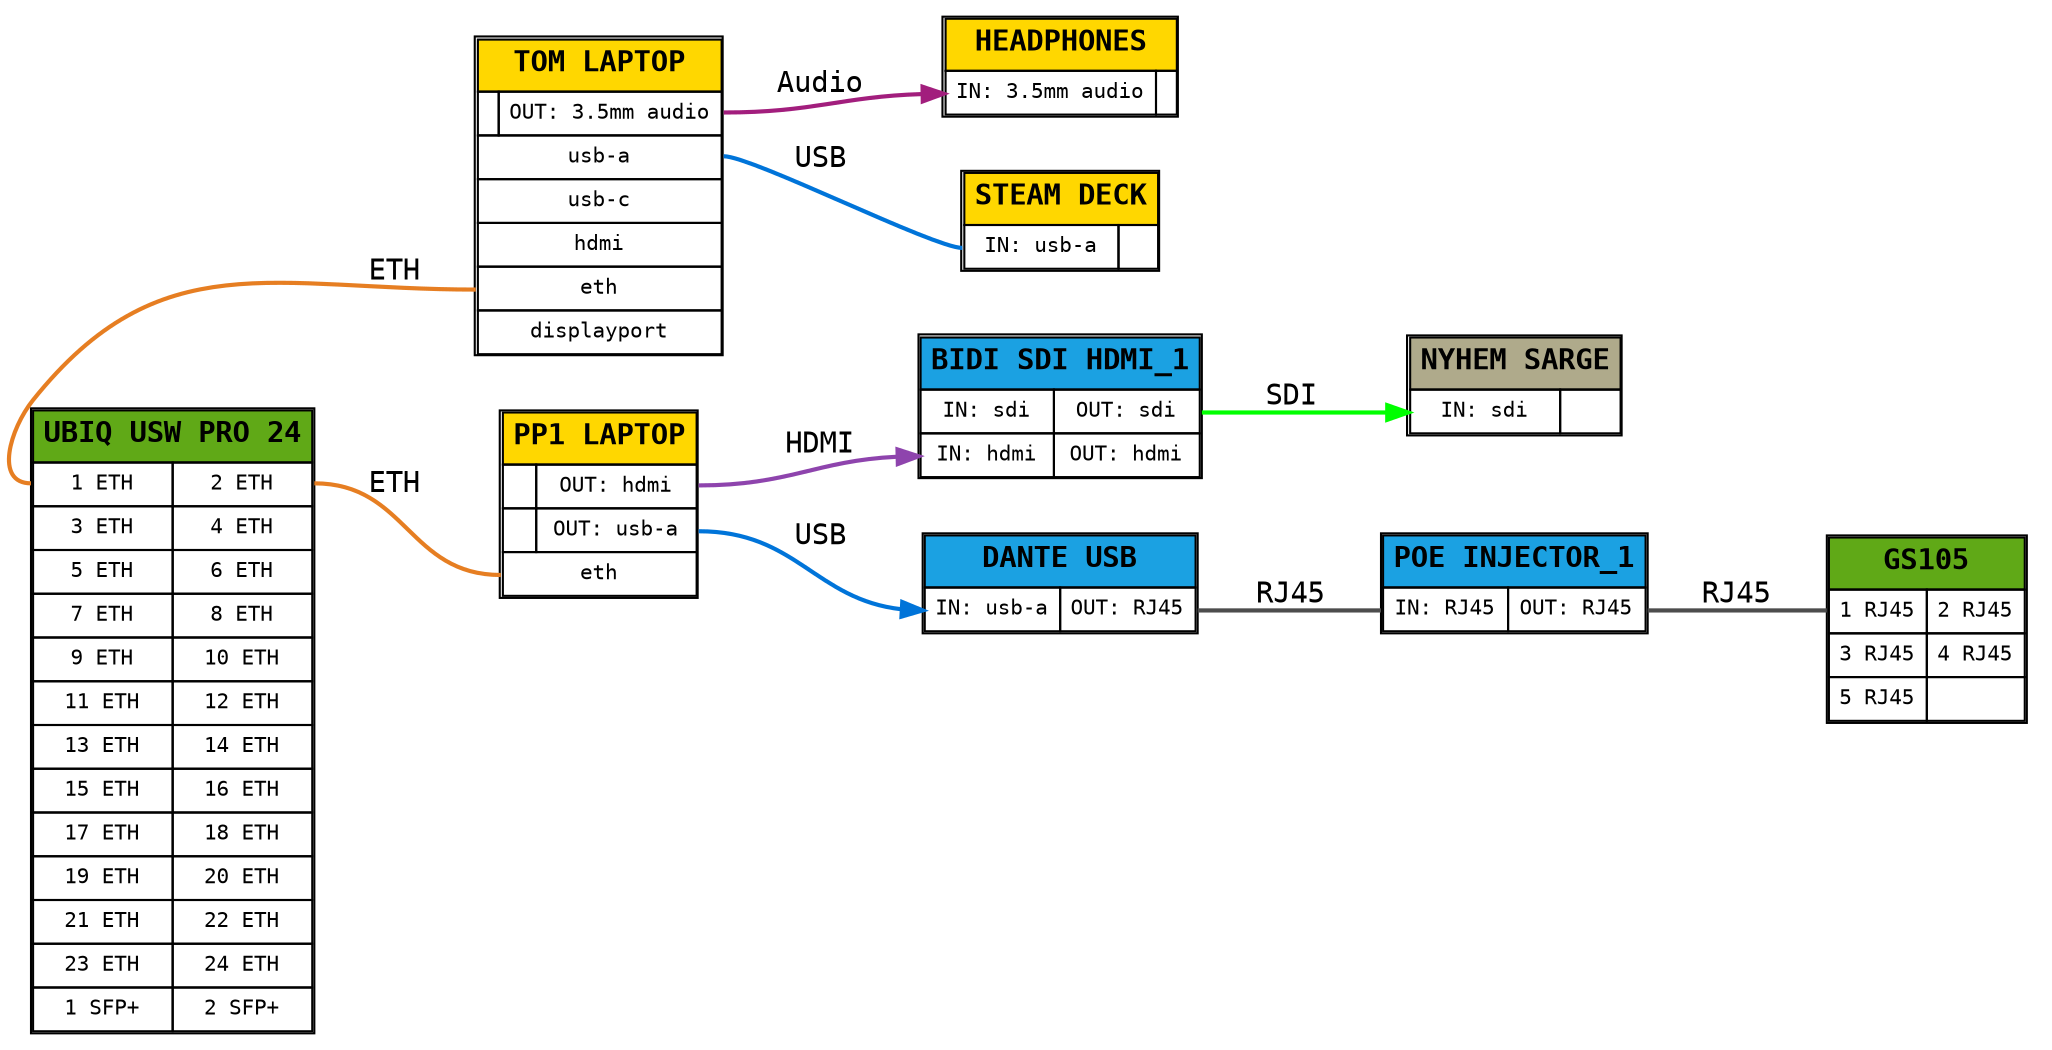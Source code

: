 digraph G {
    rankdir = LR;
    node [shape = plaintext; fontname = "monospace";];


    
    UBIQ_USW_PRO_24 [label = <
        <table border="1" cellborder="1" cellspacing="0" cellpadding="4">
        <tr><td bgcolor="#60A917" colspan="2"><font point-size="14"><b>UBIQ USW PRO 24</b></font></td></tr>
        <tr>
            <td port="eth_1"><font point-size="10">1 ETH</font></td>
            <td port="eth_2"><font point-size="10">2 ETH</font></td>
        </tr>
        <tr>
            <td port="eth_3"><font point-size="10">3 ETH</font></td>
            <td port="eth_4"><font point-size="10">4 ETH</font></td>
        </tr>
        <tr>
            <td port="eth_5"><font point-size="10">5 ETH</font></td>
            <td port="eth_6"><font point-size="10">6 ETH</font></td>
        </tr>
        <tr>
            <td port="eth_7"><font point-size="10">7 ETH</font></td>
            <td port="eth_8"><font point-size="10">8 ETH</font></td>
        </tr>
        <tr>
            <td port="eth_9"><font point-size="10">9 ETH</font></td>
            <td port="eth_10"><font point-size="10">10 ETH</font></td>
        </tr>
        <tr>
            <td port="eth_11"><font point-size="10">11 ETH</font></td>
            <td port="eth_12"><font point-size="10">12 ETH</font></td>
        </tr>
        <tr>
            <td port="eth_13"><font point-size="10">13 ETH</font></td>
            <td port="eth_14"><font point-size="10">14 ETH</font></td>
        </tr>
        <tr>
            <td port="eth_15"><font point-size="10">15 ETH</font></td>
            <td port="eth_16"><font point-size="10">16 ETH</font></td>
        </tr>
        <tr>
            <td port="eth_17"><font point-size="10">17 ETH</font></td>
            <td port="eth_18"><font point-size="10">18 ETH</font></td>
        </tr>
        <tr>
            <td port="eth_19"><font point-size="10">19 ETH</font></td>
            <td port="eth_20"><font point-size="10">20 ETH</font></td>
        </tr>
        <tr>
            <td port="eth_21"><font point-size="10">21 ETH</font></td>
            <td port="eth_22"><font point-size="10">22 ETH</font></td>
        </tr>
        <tr>
            <td port="eth_23"><font point-size="10">23 ETH</font></td>
            <td port="eth_24"><font point-size="10">24 ETH</font></td>
        </tr>
        <tr>
            <td port="sfp+_1"><font point-size="10">1 SFP+</font></td>
            <td port="sfp+_2"><font point-size="10">2 SFP+</font></td>
        </tr>
        </table>
        >;];

    
    STEAM_DECK [label = <
        <table border="1" cellborder="1" cellspacing="0" cellpadding="4">
        <tr><td bgcolor="#FFD700" colspan="2"><font point-size="14"><b>STEAM DECK</b></font></td></tr>
        <tr>
            <td port="in_usb_a"><font point-size="10">IN: usb-a</font></td>
            <td></td>
        </tr>
        </table>
        >;];

    
    TOM_LAPTOP [label = <
        <table border="1" cellborder="1" cellspacing="0" cellpadding="4">
        <tr><td bgcolor="#FFD700" colspan="2"><font point-size="14"><b>TOM LAPTOP</b></font></td></tr>
        <tr>
            <td></td>
            <td port="out_port_3_5mm_audio"><font point-size="10">OUT: 3.5mm audio</font></td>
        </tr>
        <tr><td port="usb_a" colspan="2"><font point-size="10">usb-a</font></td></tr>
        <tr><td port="usb_c" colspan="2"><font point-size="10">usb-c</font></td></tr>
        <tr><td port="hdmi" colspan="2"><font point-size="10">hdmi</font></td></tr>
        <tr><td port="eth" colspan="2"><font point-size="10">eth</font></td></tr>
        <tr><td port="displayport" colspan="2"><font point-size="10">displayport</font></td></tr>
        </table>
        >;];

    
    PP1_LAPTOP [label = <
        <table border="1" cellborder="1" cellspacing="0" cellpadding="4">
        <tr><td bgcolor="#FFD700" colspan="2"><font point-size="14"><b>PP1 LAPTOP</b></font></td></tr>
        <tr>
            <td></td>
            <td port="out_hdmi"><font point-size="10">OUT: hdmi</font></td>
        </tr>
        <tr>
            <td></td>
            <td port="out_usb_a"><font point-size="10">OUT: usb-a</font></td>
        </tr>
        <tr><td port="eth" colspan="2"><font point-size="10">eth</font></td></tr>
        </table>
        >;];

    
    BIDI_SDI_HDMI_1 [label = <
        <table border="1" cellborder="1" cellspacing="0" cellpadding="4">
        <tr><td bgcolor="#1BA1E2" colspan="2"><font point-size="14"><b>BIDI SDI HDMI_1</b></font></td></tr>
        <tr>
            <td port="in_sdi"><font point-size="10">IN: sdi</font></td>
            <td port="out_sdi"><font point-size="10">OUT: sdi</font></td>
        </tr>
        <tr>
            <td port="in_hdmi"><font point-size="10">IN: hdmi</font></td>
            <td port="out_hdmi"><font point-size="10">OUT: hdmi</font></td>
        </tr>
        </table>
        >;];

    
    DANTE_USB [label = <
        <table border="1" cellborder="1" cellspacing="0" cellpadding="4">
        <tr><td bgcolor="#1BA1E2" colspan="2"><font point-size="14"><b>DANTE USB</b></font></td></tr>
        <tr>
            <td port="in_usb_a"><font point-size="10">IN: usb-a</font></td>
            <td port="out_RJ45"><font point-size="10">OUT: RJ45</font></td>
        </tr>
        </table>
        >;];

    
    POE_INJECTOR_1 [label = <
        <table border="1" cellborder="1" cellspacing="0" cellpadding="4">
        <tr><td bgcolor="#1BA1E2" colspan="2"><font point-size="14"><b>POE INJECTOR_1</b></font></td></tr>
        <tr>
            <td port="in_RJ45"><font point-size="10">IN: RJ45</font></td>
            <td port="out_RJ45"><font point-size="10">OUT: RJ45</font></td>
        </tr>
        </table>
        >;];

    
    GS105 [label = <
        <table border="1" cellborder="1" cellspacing="0" cellpadding="4">
        <tr><td bgcolor="#60A917" colspan="2"><font point-size="14"><b>GS105</b></font></td></tr>
        <tr>
            <td port="rj45_1"><font point-size="10">1 RJ45</font></td>
            <td port="rj45_2"><font point-size="10">2 RJ45</font></td>
        </tr>
        <tr>
            <td port="rj45_3"><font point-size="10">3 RJ45</font></td>
            <td port="rj45_4"><font point-size="10">4 RJ45</font></td>
        </tr>
        <tr>
            <td port="rj45_5"><font point-size="10">5 RJ45</font></td>
            <td></td>
        </tr>
        </table>
        >;];

    
    NYHEM_SARGE [label = <
        <table border="1" cellborder="1" cellspacing="0" cellpadding="4">
        <tr><td bgcolor="#AFAA8B" colspan="2"><font point-size="14"><b>NYHEM SARGE</b></font></td></tr>
        <tr>
            <td port="in_sdi"><font point-size="10">IN: sdi</font></td>
            <td></td>
        </tr>
        </table>
        >;];

    
    HEADPHONES [label = <
        <table border="1" cellborder="1" cellspacing="0" cellpadding="4">
        <tr><td bgcolor="#FFD700" colspan="2"><font point-size="14"><b>HEADPHONES</b></font></td></tr>
        <tr>
            <td port="in_port_3_5mm_audio"><font point-size="10">IN: 3.5mm audio</font></td>
            <td></td>
        </tr>
        </table>
        >;];


    // Connections

    TOM_LAPTOP:usb_a -> STEAM_DECK:in_usb_a [label = "USB"; color = "#0074D9"; penwidth = 2; fontname = "monospace"; dir = none;];
    TOM_LAPTOP:out_port_3_5mm_audio -> HEADPHONES:in_port_3_5mm_audio [label = "Audio"; color = "#A21E7D"; penwidth = 2; fontname = "monospace";];
    PP1_LAPTOP:out_hdmi -> BIDI_SDI_HDMI_1:in_hdmi [label = "HDMI"; color = "#8E44AD"; penwidth = 2; fontname = "monospace";];
    BIDI_SDI_HDMI_1:out_sdi -> NYHEM_SARGE:in_sdi [label = "SDI"; color = "#00FF00"; penwidth = 2; fontname = "monospace";];
    UBIQ_USW_PRO_24:eth_1 -> TOM_LAPTOP:eth [label = "ETH"; color = "#E67E22"; penwidth = 2; fontname = "monospace"; dir = none;];
    UBIQ_USW_PRO_24:eth_2 -> PP1_LAPTOP:eth [label = "ETH"; color = "#E67E22"; penwidth = 2; fontname = "monospace"; dir = none;];
    PP1_LAPTOP:out_usb_a -> DANTE_USB:in_usb_a [label = "USB"; color = "#0074D9"; penwidth = 2; fontname = "monospace";];
    DANTE_USB:out_RJ45 -> POE_INJECTOR_1:in_RJ45 [label = "RJ45"; color = "#4D4D4D"; penwidth = 2; fontname = "monospace"; dir = none;];
    POE_INJECTOR_1:out_RJ45 -> GS105:rj45_1 [label = "RJ45"; color = "#4D4D4D"; penwidth = 2; fontname = "monospace"; dir = none;];
}